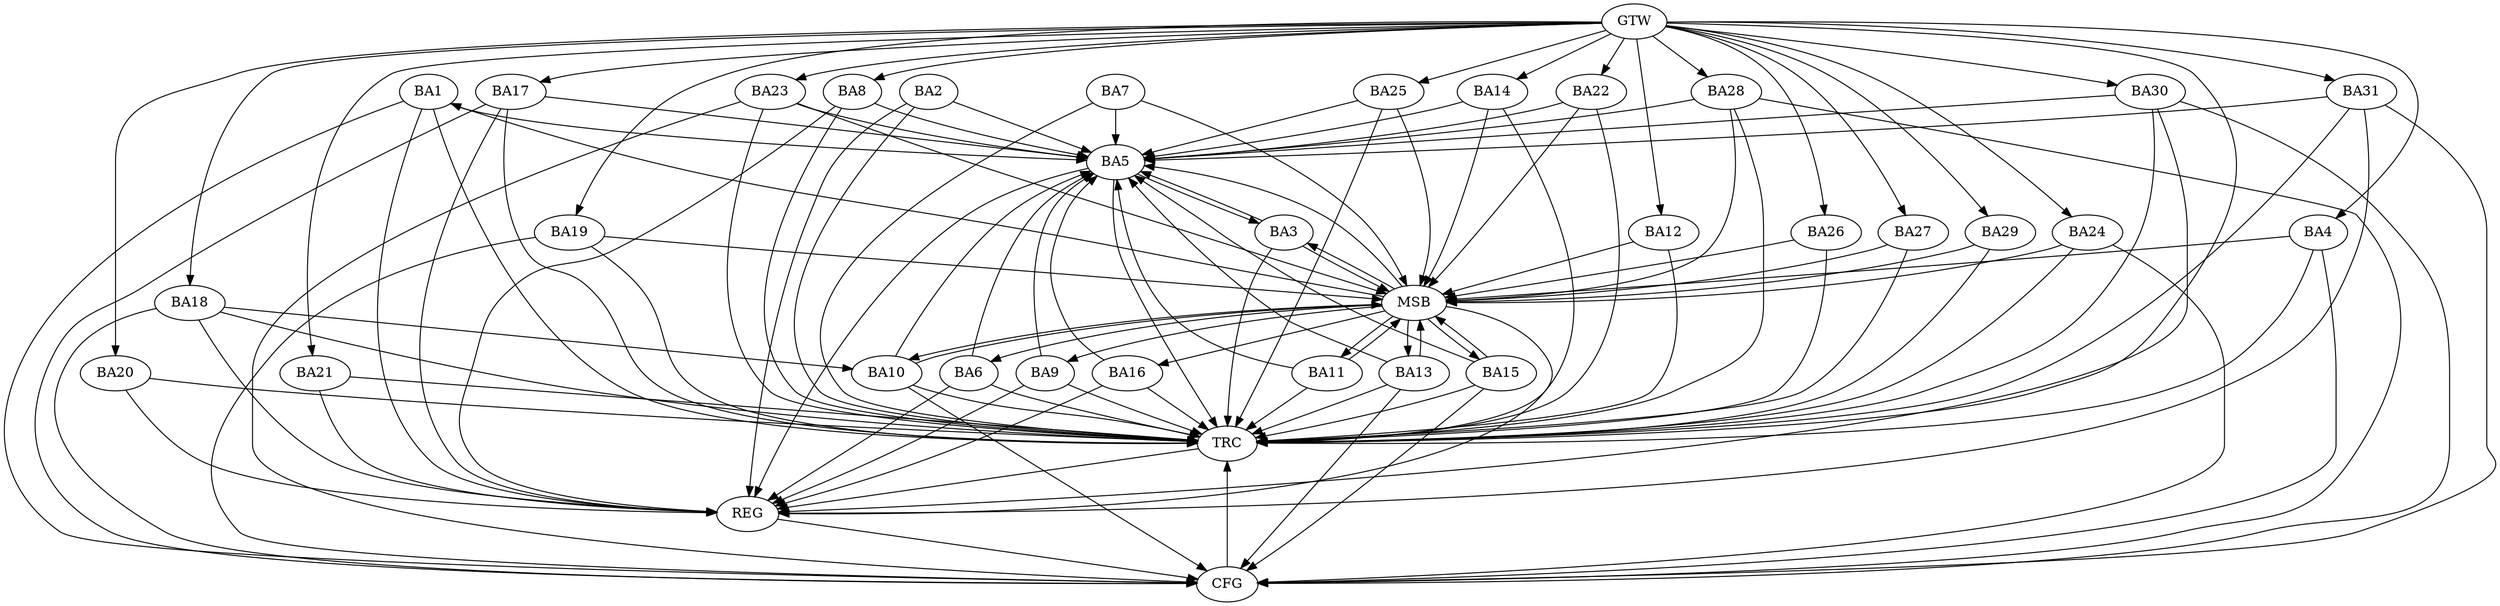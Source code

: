 strict digraph G {
  BA1 [ label="BA1" ];
  BA2 [ label="BA2" ];
  BA3 [ label="BA3" ];
  BA4 [ label="BA4" ];
  BA5 [ label="BA5" ];
  BA6 [ label="BA6" ];
  BA7 [ label="BA7" ];
  BA8 [ label="BA8" ];
  BA9 [ label="BA9" ];
  BA10 [ label="BA10" ];
  BA11 [ label="BA11" ];
  BA12 [ label="BA12" ];
  BA13 [ label="BA13" ];
  BA14 [ label="BA14" ];
  BA15 [ label="BA15" ];
  BA16 [ label="BA16" ];
  BA17 [ label="BA17" ];
  BA18 [ label="BA18" ];
  BA19 [ label="BA19" ];
  BA20 [ label="BA20" ];
  BA21 [ label="BA21" ];
  BA22 [ label="BA22" ];
  BA23 [ label="BA23" ];
  BA24 [ label="BA24" ];
  BA25 [ label="BA25" ];
  BA26 [ label="BA26" ];
  BA27 [ label="BA27" ];
  BA28 [ label="BA28" ];
  BA29 [ label="BA29" ];
  BA30 [ label="BA30" ];
  BA31 [ label="BA31" ];
  GTW [ label="GTW" ];
  REG [ label="REG" ];
  MSB [ label="MSB" ];
  CFG [ label="CFG" ];
  TRC [ label="TRC" ];
  BA5 -> BA3;
  BA6 -> BA5;
  BA8 -> BA5;
  BA9 -> BA5;
  BA18 -> BA10;
  GTW -> BA4;
  GTW -> BA8;
  GTW -> BA12;
  GTW -> BA14;
  GTW -> BA17;
  GTW -> BA18;
  GTW -> BA19;
  GTW -> BA20;
  GTW -> BA21;
  GTW -> BA22;
  GTW -> BA23;
  GTW -> BA24;
  GTW -> BA25;
  GTW -> BA26;
  GTW -> BA27;
  GTW -> BA28;
  GTW -> BA29;
  GTW -> BA30;
  GTW -> BA31;
  BA1 -> REG;
  BA2 -> REG;
  BA5 -> REG;
  BA6 -> REG;
  BA8 -> REG;
  BA9 -> REG;
  BA16 -> REG;
  BA17 -> REG;
  BA18 -> REG;
  BA20 -> REG;
  BA21 -> REG;
  BA30 -> REG;
  BA31 -> REG;
  BA3 -> MSB;
  MSB -> BA1;
  MSB -> REG;
  BA4 -> MSB;
  MSB -> BA3;
  BA7 -> MSB;
  MSB -> BA5;
  BA10 -> MSB;
  MSB -> BA9;
  BA11 -> MSB;
  MSB -> BA10;
  BA12 -> MSB;
  BA13 -> MSB;
  BA14 -> MSB;
  BA15 -> MSB;
  BA19 -> MSB;
  BA22 -> MSB;
  MSB -> BA16;
  BA23 -> MSB;
  BA24 -> MSB;
  MSB -> BA11;
  BA25 -> MSB;
  BA26 -> MSB;
  MSB -> BA13;
  BA27 -> MSB;
  MSB -> BA15;
  BA28 -> MSB;
  BA29 -> MSB;
  MSB -> BA6;
  BA10 -> CFG;
  BA13 -> CFG;
  BA1 -> CFG;
  BA24 -> CFG;
  BA19 -> CFG;
  BA17 -> CFG;
  BA30 -> CFG;
  BA4 -> CFG;
  BA18 -> CFG;
  BA23 -> CFG;
  BA15 -> CFG;
  BA31 -> CFG;
  BA28 -> CFG;
  REG -> CFG;
  BA1 -> TRC;
  BA2 -> TRC;
  BA3 -> TRC;
  BA4 -> TRC;
  BA5 -> TRC;
  BA6 -> TRC;
  BA7 -> TRC;
  BA8 -> TRC;
  BA9 -> TRC;
  BA10 -> TRC;
  BA11 -> TRC;
  BA12 -> TRC;
  BA13 -> TRC;
  BA14 -> TRC;
  BA15 -> TRC;
  BA16 -> TRC;
  BA17 -> TRC;
  BA18 -> TRC;
  BA19 -> TRC;
  BA20 -> TRC;
  BA21 -> TRC;
  BA22 -> TRC;
  BA23 -> TRC;
  BA24 -> TRC;
  BA25 -> TRC;
  BA26 -> TRC;
  BA27 -> TRC;
  BA28 -> TRC;
  BA29 -> TRC;
  BA30 -> TRC;
  BA31 -> TRC;
  GTW -> TRC;
  CFG -> TRC;
  TRC -> REG;
  BA10 -> BA5;
  BA15 -> BA5;
  BA13 -> BA5;
  BA28 -> BA5;
  BA3 -> BA5;
  BA31 -> BA5;
  BA14 -> BA5;
  BA22 -> BA5;
  BA23 -> BA5;
  BA1 -> BA5;
  BA17 -> BA5;
  BA11 -> BA5;
  BA30 -> BA5;
  BA16 -> BA5;
  BA7 -> BA5;
  BA25 -> BA5;
  BA2 -> BA5;
}

